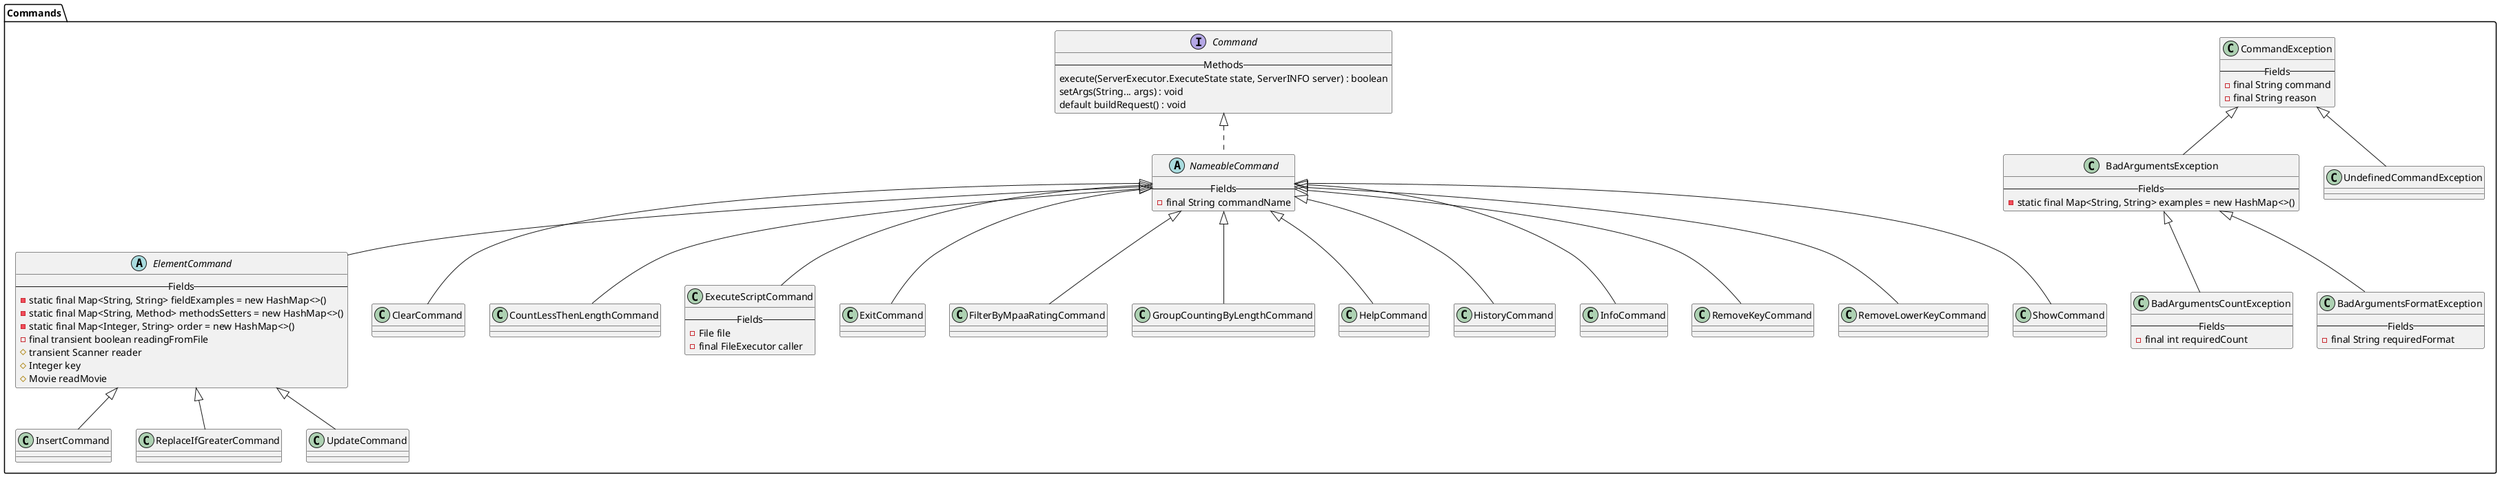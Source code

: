 @startuml

package Commands {
    class CommandException {
    --Fields--
    - final String command
    - final String reason
    }

    class BadArgumentsException extends CommandException {
    --Fields--
    - static final Map<String, String> examples = new HashMap<>()
    }

    class BadArgumentsCountException extends BadArgumentsException {
    --Fields--
    - final int requiredCount
    }

    class BadArgumentsFormatException extends BadArgumentsException {
    --Fields--
    - final String requiredFormat
    }

    class UndefinedCommandException extends CommandException {
    }

    interface Command {
    --Methods--
    execute(ServerExecutor.ExecuteState state, ServerINFO server) : boolean
    setArgs(String... args) : void
    default buildRequest() : void
    }

    abstract class NameableCommand implements Command {
    --Fields--
    - final String commandName
    }

    abstract class ElementCommand extends NameableCommand {
    --Fields--
    - static final Map<String, String> fieldExamples = new HashMap<>()
    - static final Map<String, Method> methodsSetters = new HashMap<>()
    - static final Map<Integer, String> order = new HashMap<>()
    - final transient boolean readingFromFile
    # transient Scanner reader
    # Integer key
    # Movie readMovie
    }

    class ClearCommand extends NameableCommand {
    }

    class CountLessThenLengthCommand extends NameableCommand {
    }

    class ExecuteScriptCommand extends NameableCommand {
    --Fields--
    - File file
    - final FileExecutor caller
    }

    class ExitCommand extends NameableCommand {
    }

    class FilterByMpaaRatingCommand extends NameableCommand {
    }

    class GroupCountingByLengthCommand extends NameableCommand {
    }

    class HelpCommand extends NameableCommand {
    }

    class HistoryCommand extends NameableCommand {
    }

    class InfoCommand extends NameableCommand {
    }

    class InsertCommand extends ElementCommand {
    }

    class RemoveKeyCommand extends NameableCommand {
    }

    class RemoveLowerKeyCommand extends NameableCommand {
    }

    class ReplaceIfGreaterCommand extends ElementCommand {
    }

    class ShowCommand extends NameableCommand {
    }

    class UpdateCommand extends ElementCommand {
    }
}

@enduml